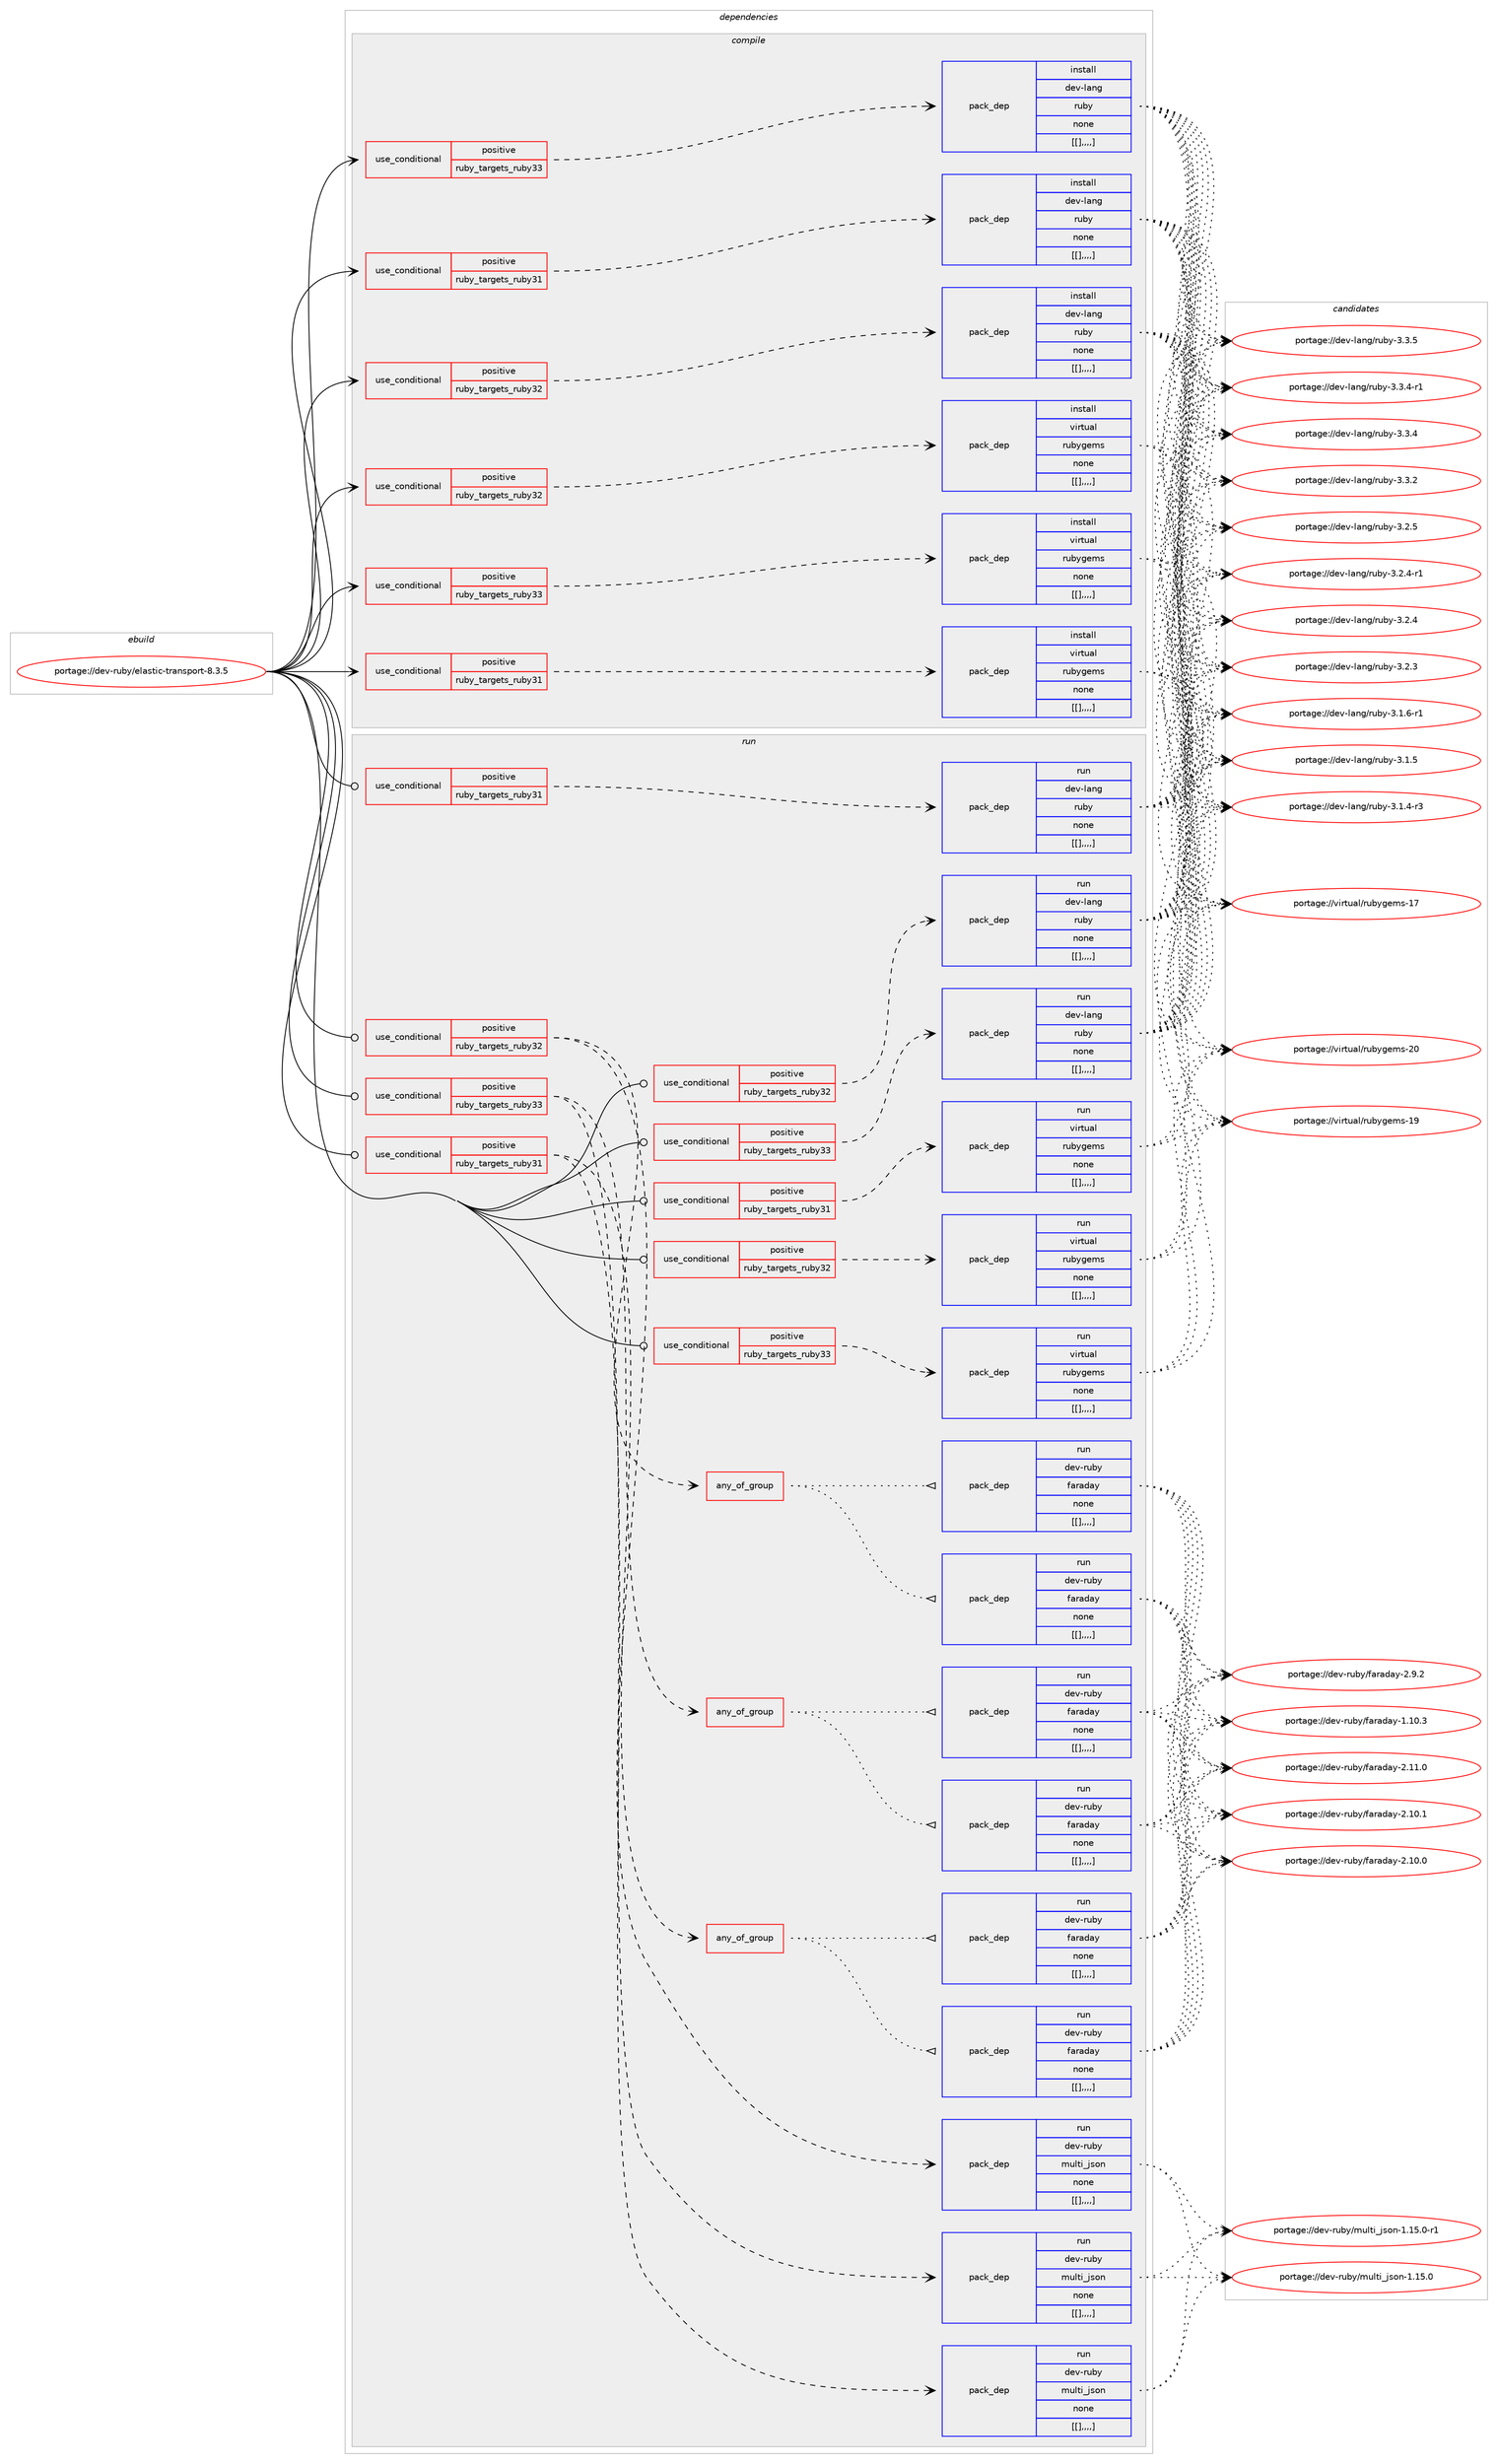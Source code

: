 digraph prolog {

# *************
# Graph options
# *************

newrank=true;
concentrate=true;
compound=true;
graph [rankdir=LR,fontname=Helvetica,fontsize=10,ranksep=1.5];#, ranksep=2.5, nodesep=0.2];
edge  [arrowhead=vee];
node  [fontname=Helvetica,fontsize=10];

# **********
# The ebuild
# **********

subgraph cluster_leftcol {
color=gray;
label=<<i>ebuild</i>>;
id [label="portage://dev-ruby/elastic-transport-8.3.5", color=red, width=4, href="../dev-ruby/elastic-transport-8.3.5.svg"];
}

# ****************
# The dependencies
# ****************

subgraph cluster_midcol {
color=gray;
label=<<i>dependencies</i>>;
subgraph cluster_compile {
fillcolor="#eeeeee";
style=filled;
label=<<i>compile</i>>;
subgraph cond48172 {
dependency184632 [label=<<TABLE BORDER="0" CELLBORDER="1" CELLSPACING="0" CELLPADDING="4"><TR><TD ROWSPAN="3" CELLPADDING="10">use_conditional</TD></TR><TR><TD>positive</TD></TR><TR><TD>ruby_targets_ruby31</TD></TR></TABLE>>, shape=none, color=red];
subgraph pack135170 {
dependency184633 [label=<<TABLE BORDER="0" CELLBORDER="1" CELLSPACING="0" CELLPADDING="4" WIDTH="220"><TR><TD ROWSPAN="6" CELLPADDING="30">pack_dep</TD></TR><TR><TD WIDTH="110">install</TD></TR><TR><TD>dev-lang</TD></TR><TR><TD>ruby</TD></TR><TR><TD>none</TD></TR><TR><TD>[[],,,,]</TD></TR></TABLE>>, shape=none, color=blue];
}
dependency184632:e -> dependency184633:w [weight=20,style="dashed",arrowhead="vee"];
}
id:e -> dependency184632:w [weight=20,style="solid",arrowhead="vee"];
subgraph cond48173 {
dependency184634 [label=<<TABLE BORDER="0" CELLBORDER="1" CELLSPACING="0" CELLPADDING="4"><TR><TD ROWSPAN="3" CELLPADDING="10">use_conditional</TD></TR><TR><TD>positive</TD></TR><TR><TD>ruby_targets_ruby31</TD></TR></TABLE>>, shape=none, color=red];
subgraph pack135171 {
dependency184635 [label=<<TABLE BORDER="0" CELLBORDER="1" CELLSPACING="0" CELLPADDING="4" WIDTH="220"><TR><TD ROWSPAN="6" CELLPADDING="30">pack_dep</TD></TR><TR><TD WIDTH="110">install</TD></TR><TR><TD>virtual</TD></TR><TR><TD>rubygems</TD></TR><TR><TD>none</TD></TR><TR><TD>[[],,,,]</TD></TR></TABLE>>, shape=none, color=blue];
}
dependency184634:e -> dependency184635:w [weight=20,style="dashed",arrowhead="vee"];
}
id:e -> dependency184634:w [weight=20,style="solid",arrowhead="vee"];
subgraph cond48174 {
dependency184636 [label=<<TABLE BORDER="0" CELLBORDER="1" CELLSPACING="0" CELLPADDING="4"><TR><TD ROWSPAN="3" CELLPADDING="10">use_conditional</TD></TR><TR><TD>positive</TD></TR><TR><TD>ruby_targets_ruby32</TD></TR></TABLE>>, shape=none, color=red];
subgraph pack135172 {
dependency184637 [label=<<TABLE BORDER="0" CELLBORDER="1" CELLSPACING="0" CELLPADDING="4" WIDTH="220"><TR><TD ROWSPAN="6" CELLPADDING="30">pack_dep</TD></TR><TR><TD WIDTH="110">install</TD></TR><TR><TD>dev-lang</TD></TR><TR><TD>ruby</TD></TR><TR><TD>none</TD></TR><TR><TD>[[],,,,]</TD></TR></TABLE>>, shape=none, color=blue];
}
dependency184636:e -> dependency184637:w [weight=20,style="dashed",arrowhead="vee"];
}
id:e -> dependency184636:w [weight=20,style="solid",arrowhead="vee"];
subgraph cond48175 {
dependency184638 [label=<<TABLE BORDER="0" CELLBORDER="1" CELLSPACING="0" CELLPADDING="4"><TR><TD ROWSPAN="3" CELLPADDING="10">use_conditional</TD></TR><TR><TD>positive</TD></TR><TR><TD>ruby_targets_ruby32</TD></TR></TABLE>>, shape=none, color=red];
subgraph pack135173 {
dependency184639 [label=<<TABLE BORDER="0" CELLBORDER="1" CELLSPACING="0" CELLPADDING="4" WIDTH="220"><TR><TD ROWSPAN="6" CELLPADDING="30">pack_dep</TD></TR><TR><TD WIDTH="110">install</TD></TR><TR><TD>virtual</TD></TR><TR><TD>rubygems</TD></TR><TR><TD>none</TD></TR><TR><TD>[[],,,,]</TD></TR></TABLE>>, shape=none, color=blue];
}
dependency184638:e -> dependency184639:w [weight=20,style="dashed",arrowhead="vee"];
}
id:e -> dependency184638:w [weight=20,style="solid",arrowhead="vee"];
subgraph cond48176 {
dependency184640 [label=<<TABLE BORDER="0" CELLBORDER="1" CELLSPACING="0" CELLPADDING="4"><TR><TD ROWSPAN="3" CELLPADDING="10">use_conditional</TD></TR><TR><TD>positive</TD></TR><TR><TD>ruby_targets_ruby33</TD></TR></TABLE>>, shape=none, color=red];
subgraph pack135174 {
dependency184641 [label=<<TABLE BORDER="0" CELLBORDER="1" CELLSPACING="0" CELLPADDING="4" WIDTH="220"><TR><TD ROWSPAN="6" CELLPADDING="30">pack_dep</TD></TR><TR><TD WIDTH="110">install</TD></TR><TR><TD>dev-lang</TD></TR><TR><TD>ruby</TD></TR><TR><TD>none</TD></TR><TR><TD>[[],,,,]</TD></TR></TABLE>>, shape=none, color=blue];
}
dependency184640:e -> dependency184641:w [weight=20,style="dashed",arrowhead="vee"];
}
id:e -> dependency184640:w [weight=20,style="solid",arrowhead="vee"];
subgraph cond48177 {
dependency184642 [label=<<TABLE BORDER="0" CELLBORDER="1" CELLSPACING="0" CELLPADDING="4"><TR><TD ROWSPAN="3" CELLPADDING="10">use_conditional</TD></TR><TR><TD>positive</TD></TR><TR><TD>ruby_targets_ruby33</TD></TR></TABLE>>, shape=none, color=red];
subgraph pack135175 {
dependency184643 [label=<<TABLE BORDER="0" CELLBORDER="1" CELLSPACING="0" CELLPADDING="4" WIDTH="220"><TR><TD ROWSPAN="6" CELLPADDING="30">pack_dep</TD></TR><TR><TD WIDTH="110">install</TD></TR><TR><TD>virtual</TD></TR><TR><TD>rubygems</TD></TR><TR><TD>none</TD></TR><TR><TD>[[],,,,]</TD></TR></TABLE>>, shape=none, color=blue];
}
dependency184642:e -> dependency184643:w [weight=20,style="dashed",arrowhead="vee"];
}
id:e -> dependency184642:w [weight=20,style="solid",arrowhead="vee"];
}
subgraph cluster_compileandrun {
fillcolor="#eeeeee";
style=filled;
label=<<i>compile and run</i>>;
}
subgraph cluster_run {
fillcolor="#eeeeee";
style=filled;
label=<<i>run</i>>;
subgraph cond48178 {
dependency184644 [label=<<TABLE BORDER="0" CELLBORDER="1" CELLSPACING="0" CELLPADDING="4"><TR><TD ROWSPAN="3" CELLPADDING="10">use_conditional</TD></TR><TR><TD>positive</TD></TR><TR><TD>ruby_targets_ruby31</TD></TR></TABLE>>, shape=none, color=red];
subgraph any1140 {
dependency184645 [label=<<TABLE BORDER="0" CELLBORDER="1" CELLSPACING="0" CELLPADDING="4"><TR><TD CELLPADDING="10">any_of_group</TD></TR></TABLE>>, shape=none, color=red];subgraph pack135176 {
dependency184646 [label=<<TABLE BORDER="0" CELLBORDER="1" CELLSPACING="0" CELLPADDING="4" WIDTH="220"><TR><TD ROWSPAN="6" CELLPADDING="30">pack_dep</TD></TR><TR><TD WIDTH="110">run</TD></TR><TR><TD>dev-ruby</TD></TR><TR><TD>faraday</TD></TR><TR><TD>none</TD></TR><TR><TD>[[],,,,]</TD></TR></TABLE>>, shape=none, color=blue];
}
dependency184645:e -> dependency184646:w [weight=20,style="dotted",arrowhead="oinv"];
subgraph pack135177 {
dependency184647 [label=<<TABLE BORDER="0" CELLBORDER="1" CELLSPACING="0" CELLPADDING="4" WIDTH="220"><TR><TD ROWSPAN="6" CELLPADDING="30">pack_dep</TD></TR><TR><TD WIDTH="110">run</TD></TR><TR><TD>dev-ruby</TD></TR><TR><TD>faraday</TD></TR><TR><TD>none</TD></TR><TR><TD>[[],,,,]</TD></TR></TABLE>>, shape=none, color=blue];
}
dependency184645:e -> dependency184647:w [weight=20,style="dotted",arrowhead="oinv"];
}
dependency184644:e -> dependency184645:w [weight=20,style="dashed",arrowhead="vee"];
subgraph pack135178 {
dependency184648 [label=<<TABLE BORDER="0" CELLBORDER="1" CELLSPACING="0" CELLPADDING="4" WIDTH="220"><TR><TD ROWSPAN="6" CELLPADDING="30">pack_dep</TD></TR><TR><TD WIDTH="110">run</TD></TR><TR><TD>dev-ruby</TD></TR><TR><TD>multi_json</TD></TR><TR><TD>none</TD></TR><TR><TD>[[],,,,]</TD></TR></TABLE>>, shape=none, color=blue];
}
dependency184644:e -> dependency184648:w [weight=20,style="dashed",arrowhead="vee"];
}
id:e -> dependency184644:w [weight=20,style="solid",arrowhead="odot"];
subgraph cond48179 {
dependency184649 [label=<<TABLE BORDER="0" CELLBORDER="1" CELLSPACING="0" CELLPADDING="4"><TR><TD ROWSPAN="3" CELLPADDING="10">use_conditional</TD></TR><TR><TD>positive</TD></TR><TR><TD>ruby_targets_ruby31</TD></TR></TABLE>>, shape=none, color=red];
subgraph pack135179 {
dependency184650 [label=<<TABLE BORDER="0" CELLBORDER="1" CELLSPACING="0" CELLPADDING="4" WIDTH="220"><TR><TD ROWSPAN="6" CELLPADDING="30">pack_dep</TD></TR><TR><TD WIDTH="110">run</TD></TR><TR><TD>dev-lang</TD></TR><TR><TD>ruby</TD></TR><TR><TD>none</TD></TR><TR><TD>[[],,,,]</TD></TR></TABLE>>, shape=none, color=blue];
}
dependency184649:e -> dependency184650:w [weight=20,style="dashed",arrowhead="vee"];
}
id:e -> dependency184649:w [weight=20,style="solid",arrowhead="odot"];
subgraph cond48180 {
dependency184651 [label=<<TABLE BORDER="0" CELLBORDER="1" CELLSPACING="0" CELLPADDING="4"><TR><TD ROWSPAN="3" CELLPADDING="10">use_conditional</TD></TR><TR><TD>positive</TD></TR><TR><TD>ruby_targets_ruby31</TD></TR></TABLE>>, shape=none, color=red];
subgraph pack135180 {
dependency184652 [label=<<TABLE BORDER="0" CELLBORDER="1" CELLSPACING="0" CELLPADDING="4" WIDTH="220"><TR><TD ROWSPAN="6" CELLPADDING="30">pack_dep</TD></TR><TR><TD WIDTH="110">run</TD></TR><TR><TD>virtual</TD></TR><TR><TD>rubygems</TD></TR><TR><TD>none</TD></TR><TR><TD>[[],,,,]</TD></TR></TABLE>>, shape=none, color=blue];
}
dependency184651:e -> dependency184652:w [weight=20,style="dashed",arrowhead="vee"];
}
id:e -> dependency184651:w [weight=20,style="solid",arrowhead="odot"];
subgraph cond48181 {
dependency184653 [label=<<TABLE BORDER="0" CELLBORDER="1" CELLSPACING="0" CELLPADDING="4"><TR><TD ROWSPAN="3" CELLPADDING="10">use_conditional</TD></TR><TR><TD>positive</TD></TR><TR><TD>ruby_targets_ruby32</TD></TR></TABLE>>, shape=none, color=red];
subgraph any1141 {
dependency184654 [label=<<TABLE BORDER="0" CELLBORDER="1" CELLSPACING="0" CELLPADDING="4"><TR><TD CELLPADDING="10">any_of_group</TD></TR></TABLE>>, shape=none, color=red];subgraph pack135181 {
dependency184655 [label=<<TABLE BORDER="0" CELLBORDER="1" CELLSPACING="0" CELLPADDING="4" WIDTH="220"><TR><TD ROWSPAN="6" CELLPADDING="30">pack_dep</TD></TR><TR><TD WIDTH="110">run</TD></TR><TR><TD>dev-ruby</TD></TR><TR><TD>faraday</TD></TR><TR><TD>none</TD></TR><TR><TD>[[],,,,]</TD></TR></TABLE>>, shape=none, color=blue];
}
dependency184654:e -> dependency184655:w [weight=20,style="dotted",arrowhead="oinv"];
subgraph pack135182 {
dependency184656 [label=<<TABLE BORDER="0" CELLBORDER="1" CELLSPACING="0" CELLPADDING="4" WIDTH="220"><TR><TD ROWSPAN="6" CELLPADDING="30">pack_dep</TD></TR><TR><TD WIDTH="110">run</TD></TR><TR><TD>dev-ruby</TD></TR><TR><TD>faraday</TD></TR><TR><TD>none</TD></TR><TR><TD>[[],,,,]</TD></TR></TABLE>>, shape=none, color=blue];
}
dependency184654:e -> dependency184656:w [weight=20,style="dotted",arrowhead="oinv"];
}
dependency184653:e -> dependency184654:w [weight=20,style="dashed",arrowhead="vee"];
subgraph pack135183 {
dependency184657 [label=<<TABLE BORDER="0" CELLBORDER="1" CELLSPACING="0" CELLPADDING="4" WIDTH="220"><TR><TD ROWSPAN="6" CELLPADDING="30">pack_dep</TD></TR><TR><TD WIDTH="110">run</TD></TR><TR><TD>dev-ruby</TD></TR><TR><TD>multi_json</TD></TR><TR><TD>none</TD></TR><TR><TD>[[],,,,]</TD></TR></TABLE>>, shape=none, color=blue];
}
dependency184653:e -> dependency184657:w [weight=20,style="dashed",arrowhead="vee"];
}
id:e -> dependency184653:w [weight=20,style="solid",arrowhead="odot"];
subgraph cond48182 {
dependency184658 [label=<<TABLE BORDER="0" CELLBORDER="1" CELLSPACING="0" CELLPADDING="4"><TR><TD ROWSPAN="3" CELLPADDING="10">use_conditional</TD></TR><TR><TD>positive</TD></TR><TR><TD>ruby_targets_ruby32</TD></TR></TABLE>>, shape=none, color=red];
subgraph pack135184 {
dependency184659 [label=<<TABLE BORDER="0" CELLBORDER="1" CELLSPACING="0" CELLPADDING="4" WIDTH="220"><TR><TD ROWSPAN="6" CELLPADDING="30">pack_dep</TD></TR><TR><TD WIDTH="110">run</TD></TR><TR><TD>dev-lang</TD></TR><TR><TD>ruby</TD></TR><TR><TD>none</TD></TR><TR><TD>[[],,,,]</TD></TR></TABLE>>, shape=none, color=blue];
}
dependency184658:e -> dependency184659:w [weight=20,style="dashed",arrowhead="vee"];
}
id:e -> dependency184658:w [weight=20,style="solid",arrowhead="odot"];
subgraph cond48183 {
dependency184660 [label=<<TABLE BORDER="0" CELLBORDER="1" CELLSPACING="0" CELLPADDING="4"><TR><TD ROWSPAN="3" CELLPADDING="10">use_conditional</TD></TR><TR><TD>positive</TD></TR><TR><TD>ruby_targets_ruby32</TD></TR></TABLE>>, shape=none, color=red];
subgraph pack135185 {
dependency184661 [label=<<TABLE BORDER="0" CELLBORDER="1" CELLSPACING="0" CELLPADDING="4" WIDTH="220"><TR><TD ROWSPAN="6" CELLPADDING="30">pack_dep</TD></TR><TR><TD WIDTH="110">run</TD></TR><TR><TD>virtual</TD></TR><TR><TD>rubygems</TD></TR><TR><TD>none</TD></TR><TR><TD>[[],,,,]</TD></TR></TABLE>>, shape=none, color=blue];
}
dependency184660:e -> dependency184661:w [weight=20,style="dashed",arrowhead="vee"];
}
id:e -> dependency184660:w [weight=20,style="solid",arrowhead="odot"];
subgraph cond48184 {
dependency184662 [label=<<TABLE BORDER="0" CELLBORDER="1" CELLSPACING="0" CELLPADDING="4"><TR><TD ROWSPAN="3" CELLPADDING="10">use_conditional</TD></TR><TR><TD>positive</TD></TR><TR><TD>ruby_targets_ruby33</TD></TR></TABLE>>, shape=none, color=red];
subgraph any1142 {
dependency184663 [label=<<TABLE BORDER="0" CELLBORDER="1" CELLSPACING="0" CELLPADDING="4"><TR><TD CELLPADDING="10">any_of_group</TD></TR></TABLE>>, shape=none, color=red];subgraph pack135186 {
dependency184664 [label=<<TABLE BORDER="0" CELLBORDER="1" CELLSPACING="0" CELLPADDING="4" WIDTH="220"><TR><TD ROWSPAN="6" CELLPADDING="30">pack_dep</TD></TR><TR><TD WIDTH="110">run</TD></TR><TR><TD>dev-ruby</TD></TR><TR><TD>faraday</TD></TR><TR><TD>none</TD></TR><TR><TD>[[],,,,]</TD></TR></TABLE>>, shape=none, color=blue];
}
dependency184663:e -> dependency184664:w [weight=20,style="dotted",arrowhead="oinv"];
subgraph pack135187 {
dependency184665 [label=<<TABLE BORDER="0" CELLBORDER="1" CELLSPACING="0" CELLPADDING="4" WIDTH="220"><TR><TD ROWSPAN="6" CELLPADDING="30">pack_dep</TD></TR><TR><TD WIDTH="110">run</TD></TR><TR><TD>dev-ruby</TD></TR><TR><TD>faraday</TD></TR><TR><TD>none</TD></TR><TR><TD>[[],,,,]</TD></TR></TABLE>>, shape=none, color=blue];
}
dependency184663:e -> dependency184665:w [weight=20,style="dotted",arrowhead="oinv"];
}
dependency184662:e -> dependency184663:w [weight=20,style="dashed",arrowhead="vee"];
subgraph pack135188 {
dependency184666 [label=<<TABLE BORDER="0" CELLBORDER="1" CELLSPACING="0" CELLPADDING="4" WIDTH="220"><TR><TD ROWSPAN="6" CELLPADDING="30">pack_dep</TD></TR><TR><TD WIDTH="110">run</TD></TR><TR><TD>dev-ruby</TD></TR><TR><TD>multi_json</TD></TR><TR><TD>none</TD></TR><TR><TD>[[],,,,]</TD></TR></TABLE>>, shape=none, color=blue];
}
dependency184662:e -> dependency184666:w [weight=20,style="dashed",arrowhead="vee"];
}
id:e -> dependency184662:w [weight=20,style="solid",arrowhead="odot"];
subgraph cond48185 {
dependency184667 [label=<<TABLE BORDER="0" CELLBORDER="1" CELLSPACING="0" CELLPADDING="4"><TR><TD ROWSPAN="3" CELLPADDING="10">use_conditional</TD></TR><TR><TD>positive</TD></TR><TR><TD>ruby_targets_ruby33</TD></TR></TABLE>>, shape=none, color=red];
subgraph pack135189 {
dependency184668 [label=<<TABLE BORDER="0" CELLBORDER="1" CELLSPACING="0" CELLPADDING="4" WIDTH="220"><TR><TD ROWSPAN="6" CELLPADDING="30">pack_dep</TD></TR><TR><TD WIDTH="110">run</TD></TR><TR><TD>dev-lang</TD></TR><TR><TD>ruby</TD></TR><TR><TD>none</TD></TR><TR><TD>[[],,,,]</TD></TR></TABLE>>, shape=none, color=blue];
}
dependency184667:e -> dependency184668:w [weight=20,style="dashed",arrowhead="vee"];
}
id:e -> dependency184667:w [weight=20,style="solid",arrowhead="odot"];
subgraph cond48186 {
dependency184669 [label=<<TABLE BORDER="0" CELLBORDER="1" CELLSPACING="0" CELLPADDING="4"><TR><TD ROWSPAN="3" CELLPADDING="10">use_conditional</TD></TR><TR><TD>positive</TD></TR><TR><TD>ruby_targets_ruby33</TD></TR></TABLE>>, shape=none, color=red];
subgraph pack135190 {
dependency184670 [label=<<TABLE BORDER="0" CELLBORDER="1" CELLSPACING="0" CELLPADDING="4" WIDTH="220"><TR><TD ROWSPAN="6" CELLPADDING="30">pack_dep</TD></TR><TR><TD WIDTH="110">run</TD></TR><TR><TD>virtual</TD></TR><TR><TD>rubygems</TD></TR><TR><TD>none</TD></TR><TR><TD>[[],,,,]</TD></TR></TABLE>>, shape=none, color=blue];
}
dependency184669:e -> dependency184670:w [weight=20,style="dashed",arrowhead="vee"];
}
id:e -> dependency184669:w [weight=20,style="solid",arrowhead="odot"];
}
}

# **************
# The candidates
# **************

subgraph cluster_choices {
rank=same;
color=gray;
label=<<i>candidates</i>>;

subgraph choice135170 {
color=black;
nodesep=1;
choice10010111845108971101034711411798121455146514653 [label="portage://dev-lang/ruby-3.3.5", color=red, width=4,href="../dev-lang/ruby-3.3.5.svg"];
choice100101118451089711010347114117981214551465146524511449 [label="portage://dev-lang/ruby-3.3.4-r1", color=red, width=4,href="../dev-lang/ruby-3.3.4-r1.svg"];
choice10010111845108971101034711411798121455146514652 [label="portage://dev-lang/ruby-3.3.4", color=red, width=4,href="../dev-lang/ruby-3.3.4.svg"];
choice10010111845108971101034711411798121455146514650 [label="portage://dev-lang/ruby-3.3.2", color=red, width=4,href="../dev-lang/ruby-3.3.2.svg"];
choice10010111845108971101034711411798121455146504653 [label="portage://dev-lang/ruby-3.2.5", color=red, width=4,href="../dev-lang/ruby-3.2.5.svg"];
choice100101118451089711010347114117981214551465046524511449 [label="portage://dev-lang/ruby-3.2.4-r1", color=red, width=4,href="../dev-lang/ruby-3.2.4-r1.svg"];
choice10010111845108971101034711411798121455146504652 [label="portage://dev-lang/ruby-3.2.4", color=red, width=4,href="../dev-lang/ruby-3.2.4.svg"];
choice10010111845108971101034711411798121455146504651 [label="portage://dev-lang/ruby-3.2.3", color=red, width=4,href="../dev-lang/ruby-3.2.3.svg"];
choice100101118451089711010347114117981214551464946544511449 [label="portage://dev-lang/ruby-3.1.6-r1", color=red, width=4,href="../dev-lang/ruby-3.1.6-r1.svg"];
choice10010111845108971101034711411798121455146494653 [label="portage://dev-lang/ruby-3.1.5", color=red, width=4,href="../dev-lang/ruby-3.1.5.svg"];
choice100101118451089711010347114117981214551464946524511451 [label="portage://dev-lang/ruby-3.1.4-r3", color=red, width=4,href="../dev-lang/ruby-3.1.4-r3.svg"];
dependency184633:e -> choice10010111845108971101034711411798121455146514653:w [style=dotted,weight="100"];
dependency184633:e -> choice100101118451089711010347114117981214551465146524511449:w [style=dotted,weight="100"];
dependency184633:e -> choice10010111845108971101034711411798121455146514652:w [style=dotted,weight="100"];
dependency184633:e -> choice10010111845108971101034711411798121455146514650:w [style=dotted,weight="100"];
dependency184633:e -> choice10010111845108971101034711411798121455146504653:w [style=dotted,weight="100"];
dependency184633:e -> choice100101118451089711010347114117981214551465046524511449:w [style=dotted,weight="100"];
dependency184633:e -> choice10010111845108971101034711411798121455146504652:w [style=dotted,weight="100"];
dependency184633:e -> choice10010111845108971101034711411798121455146504651:w [style=dotted,weight="100"];
dependency184633:e -> choice100101118451089711010347114117981214551464946544511449:w [style=dotted,weight="100"];
dependency184633:e -> choice10010111845108971101034711411798121455146494653:w [style=dotted,weight="100"];
dependency184633:e -> choice100101118451089711010347114117981214551464946524511451:w [style=dotted,weight="100"];
}
subgraph choice135171 {
color=black;
nodesep=1;
choice118105114116117971084711411798121103101109115455048 [label="portage://virtual/rubygems-20", color=red, width=4,href="../virtual/rubygems-20.svg"];
choice118105114116117971084711411798121103101109115454957 [label="portage://virtual/rubygems-19", color=red, width=4,href="../virtual/rubygems-19.svg"];
choice118105114116117971084711411798121103101109115454955 [label="portage://virtual/rubygems-17", color=red, width=4,href="../virtual/rubygems-17.svg"];
dependency184635:e -> choice118105114116117971084711411798121103101109115455048:w [style=dotted,weight="100"];
dependency184635:e -> choice118105114116117971084711411798121103101109115454957:w [style=dotted,weight="100"];
dependency184635:e -> choice118105114116117971084711411798121103101109115454955:w [style=dotted,weight="100"];
}
subgraph choice135172 {
color=black;
nodesep=1;
choice10010111845108971101034711411798121455146514653 [label="portage://dev-lang/ruby-3.3.5", color=red, width=4,href="../dev-lang/ruby-3.3.5.svg"];
choice100101118451089711010347114117981214551465146524511449 [label="portage://dev-lang/ruby-3.3.4-r1", color=red, width=4,href="../dev-lang/ruby-3.3.4-r1.svg"];
choice10010111845108971101034711411798121455146514652 [label="portage://dev-lang/ruby-3.3.4", color=red, width=4,href="../dev-lang/ruby-3.3.4.svg"];
choice10010111845108971101034711411798121455146514650 [label="portage://dev-lang/ruby-3.3.2", color=red, width=4,href="../dev-lang/ruby-3.3.2.svg"];
choice10010111845108971101034711411798121455146504653 [label="portage://dev-lang/ruby-3.2.5", color=red, width=4,href="../dev-lang/ruby-3.2.5.svg"];
choice100101118451089711010347114117981214551465046524511449 [label="portage://dev-lang/ruby-3.2.4-r1", color=red, width=4,href="../dev-lang/ruby-3.2.4-r1.svg"];
choice10010111845108971101034711411798121455146504652 [label="portage://dev-lang/ruby-3.2.4", color=red, width=4,href="../dev-lang/ruby-3.2.4.svg"];
choice10010111845108971101034711411798121455146504651 [label="portage://dev-lang/ruby-3.2.3", color=red, width=4,href="../dev-lang/ruby-3.2.3.svg"];
choice100101118451089711010347114117981214551464946544511449 [label="portage://dev-lang/ruby-3.1.6-r1", color=red, width=4,href="../dev-lang/ruby-3.1.6-r1.svg"];
choice10010111845108971101034711411798121455146494653 [label="portage://dev-lang/ruby-3.1.5", color=red, width=4,href="../dev-lang/ruby-3.1.5.svg"];
choice100101118451089711010347114117981214551464946524511451 [label="portage://dev-lang/ruby-3.1.4-r3", color=red, width=4,href="../dev-lang/ruby-3.1.4-r3.svg"];
dependency184637:e -> choice10010111845108971101034711411798121455146514653:w [style=dotted,weight="100"];
dependency184637:e -> choice100101118451089711010347114117981214551465146524511449:w [style=dotted,weight="100"];
dependency184637:e -> choice10010111845108971101034711411798121455146514652:w [style=dotted,weight="100"];
dependency184637:e -> choice10010111845108971101034711411798121455146514650:w [style=dotted,weight="100"];
dependency184637:e -> choice10010111845108971101034711411798121455146504653:w [style=dotted,weight="100"];
dependency184637:e -> choice100101118451089711010347114117981214551465046524511449:w [style=dotted,weight="100"];
dependency184637:e -> choice10010111845108971101034711411798121455146504652:w [style=dotted,weight="100"];
dependency184637:e -> choice10010111845108971101034711411798121455146504651:w [style=dotted,weight="100"];
dependency184637:e -> choice100101118451089711010347114117981214551464946544511449:w [style=dotted,weight="100"];
dependency184637:e -> choice10010111845108971101034711411798121455146494653:w [style=dotted,weight="100"];
dependency184637:e -> choice100101118451089711010347114117981214551464946524511451:w [style=dotted,weight="100"];
}
subgraph choice135173 {
color=black;
nodesep=1;
choice118105114116117971084711411798121103101109115455048 [label="portage://virtual/rubygems-20", color=red, width=4,href="../virtual/rubygems-20.svg"];
choice118105114116117971084711411798121103101109115454957 [label="portage://virtual/rubygems-19", color=red, width=4,href="../virtual/rubygems-19.svg"];
choice118105114116117971084711411798121103101109115454955 [label="portage://virtual/rubygems-17", color=red, width=4,href="../virtual/rubygems-17.svg"];
dependency184639:e -> choice118105114116117971084711411798121103101109115455048:w [style=dotted,weight="100"];
dependency184639:e -> choice118105114116117971084711411798121103101109115454957:w [style=dotted,weight="100"];
dependency184639:e -> choice118105114116117971084711411798121103101109115454955:w [style=dotted,weight="100"];
}
subgraph choice135174 {
color=black;
nodesep=1;
choice10010111845108971101034711411798121455146514653 [label="portage://dev-lang/ruby-3.3.5", color=red, width=4,href="../dev-lang/ruby-3.3.5.svg"];
choice100101118451089711010347114117981214551465146524511449 [label="portage://dev-lang/ruby-3.3.4-r1", color=red, width=4,href="../dev-lang/ruby-3.3.4-r1.svg"];
choice10010111845108971101034711411798121455146514652 [label="portage://dev-lang/ruby-3.3.4", color=red, width=4,href="../dev-lang/ruby-3.3.4.svg"];
choice10010111845108971101034711411798121455146514650 [label="portage://dev-lang/ruby-3.3.2", color=red, width=4,href="../dev-lang/ruby-3.3.2.svg"];
choice10010111845108971101034711411798121455146504653 [label="portage://dev-lang/ruby-3.2.5", color=red, width=4,href="../dev-lang/ruby-3.2.5.svg"];
choice100101118451089711010347114117981214551465046524511449 [label="portage://dev-lang/ruby-3.2.4-r1", color=red, width=4,href="../dev-lang/ruby-3.2.4-r1.svg"];
choice10010111845108971101034711411798121455146504652 [label="portage://dev-lang/ruby-3.2.4", color=red, width=4,href="../dev-lang/ruby-3.2.4.svg"];
choice10010111845108971101034711411798121455146504651 [label="portage://dev-lang/ruby-3.2.3", color=red, width=4,href="../dev-lang/ruby-3.2.3.svg"];
choice100101118451089711010347114117981214551464946544511449 [label="portage://dev-lang/ruby-3.1.6-r1", color=red, width=4,href="../dev-lang/ruby-3.1.6-r1.svg"];
choice10010111845108971101034711411798121455146494653 [label="portage://dev-lang/ruby-3.1.5", color=red, width=4,href="../dev-lang/ruby-3.1.5.svg"];
choice100101118451089711010347114117981214551464946524511451 [label="portage://dev-lang/ruby-3.1.4-r3", color=red, width=4,href="../dev-lang/ruby-3.1.4-r3.svg"];
dependency184641:e -> choice10010111845108971101034711411798121455146514653:w [style=dotted,weight="100"];
dependency184641:e -> choice100101118451089711010347114117981214551465146524511449:w [style=dotted,weight="100"];
dependency184641:e -> choice10010111845108971101034711411798121455146514652:w [style=dotted,weight="100"];
dependency184641:e -> choice10010111845108971101034711411798121455146514650:w [style=dotted,weight="100"];
dependency184641:e -> choice10010111845108971101034711411798121455146504653:w [style=dotted,weight="100"];
dependency184641:e -> choice100101118451089711010347114117981214551465046524511449:w [style=dotted,weight="100"];
dependency184641:e -> choice10010111845108971101034711411798121455146504652:w [style=dotted,weight="100"];
dependency184641:e -> choice10010111845108971101034711411798121455146504651:w [style=dotted,weight="100"];
dependency184641:e -> choice100101118451089711010347114117981214551464946544511449:w [style=dotted,weight="100"];
dependency184641:e -> choice10010111845108971101034711411798121455146494653:w [style=dotted,weight="100"];
dependency184641:e -> choice100101118451089711010347114117981214551464946524511451:w [style=dotted,weight="100"];
}
subgraph choice135175 {
color=black;
nodesep=1;
choice118105114116117971084711411798121103101109115455048 [label="portage://virtual/rubygems-20", color=red, width=4,href="../virtual/rubygems-20.svg"];
choice118105114116117971084711411798121103101109115454957 [label="portage://virtual/rubygems-19", color=red, width=4,href="../virtual/rubygems-19.svg"];
choice118105114116117971084711411798121103101109115454955 [label="portage://virtual/rubygems-17", color=red, width=4,href="../virtual/rubygems-17.svg"];
dependency184643:e -> choice118105114116117971084711411798121103101109115455048:w [style=dotted,weight="100"];
dependency184643:e -> choice118105114116117971084711411798121103101109115454957:w [style=dotted,weight="100"];
dependency184643:e -> choice118105114116117971084711411798121103101109115454955:w [style=dotted,weight="100"];
}
subgraph choice135176 {
color=black;
nodesep=1;
choice10010111845114117981214710297114971009712145504649494648 [label="portage://dev-ruby/faraday-2.11.0", color=red, width=4,href="../dev-ruby/faraday-2.11.0.svg"];
choice10010111845114117981214710297114971009712145504649484649 [label="portage://dev-ruby/faraday-2.10.1", color=red, width=4,href="../dev-ruby/faraday-2.10.1.svg"];
choice10010111845114117981214710297114971009712145504649484648 [label="portage://dev-ruby/faraday-2.10.0", color=red, width=4,href="../dev-ruby/faraday-2.10.0.svg"];
choice100101118451141179812147102971149710097121455046574650 [label="portage://dev-ruby/faraday-2.9.2", color=red, width=4,href="../dev-ruby/faraday-2.9.2.svg"];
choice10010111845114117981214710297114971009712145494649484651 [label="portage://dev-ruby/faraday-1.10.3", color=red, width=4,href="../dev-ruby/faraday-1.10.3.svg"];
dependency184646:e -> choice10010111845114117981214710297114971009712145504649494648:w [style=dotted,weight="100"];
dependency184646:e -> choice10010111845114117981214710297114971009712145504649484649:w [style=dotted,weight="100"];
dependency184646:e -> choice10010111845114117981214710297114971009712145504649484648:w [style=dotted,weight="100"];
dependency184646:e -> choice100101118451141179812147102971149710097121455046574650:w [style=dotted,weight="100"];
dependency184646:e -> choice10010111845114117981214710297114971009712145494649484651:w [style=dotted,weight="100"];
}
subgraph choice135177 {
color=black;
nodesep=1;
choice10010111845114117981214710297114971009712145504649494648 [label="portage://dev-ruby/faraday-2.11.0", color=red, width=4,href="../dev-ruby/faraday-2.11.0.svg"];
choice10010111845114117981214710297114971009712145504649484649 [label="portage://dev-ruby/faraday-2.10.1", color=red, width=4,href="../dev-ruby/faraday-2.10.1.svg"];
choice10010111845114117981214710297114971009712145504649484648 [label="portage://dev-ruby/faraday-2.10.0", color=red, width=4,href="../dev-ruby/faraday-2.10.0.svg"];
choice100101118451141179812147102971149710097121455046574650 [label="portage://dev-ruby/faraday-2.9.2", color=red, width=4,href="../dev-ruby/faraday-2.9.2.svg"];
choice10010111845114117981214710297114971009712145494649484651 [label="portage://dev-ruby/faraday-1.10.3", color=red, width=4,href="../dev-ruby/faraday-1.10.3.svg"];
dependency184647:e -> choice10010111845114117981214710297114971009712145504649494648:w [style=dotted,weight="100"];
dependency184647:e -> choice10010111845114117981214710297114971009712145504649484649:w [style=dotted,weight="100"];
dependency184647:e -> choice10010111845114117981214710297114971009712145504649484648:w [style=dotted,weight="100"];
dependency184647:e -> choice100101118451141179812147102971149710097121455046574650:w [style=dotted,weight="100"];
dependency184647:e -> choice10010111845114117981214710297114971009712145494649484651:w [style=dotted,weight="100"];
}
subgraph choice135178 {
color=black;
nodesep=1;
choice10010111845114117981214710911710811610595106115111110454946495346484511449 [label="portage://dev-ruby/multi_json-1.15.0-r1", color=red, width=4,href="../dev-ruby/multi_json-1.15.0-r1.svg"];
choice1001011184511411798121471091171081161059510611511111045494649534648 [label="portage://dev-ruby/multi_json-1.15.0", color=red, width=4,href="../dev-ruby/multi_json-1.15.0.svg"];
dependency184648:e -> choice10010111845114117981214710911710811610595106115111110454946495346484511449:w [style=dotted,weight="100"];
dependency184648:e -> choice1001011184511411798121471091171081161059510611511111045494649534648:w [style=dotted,weight="100"];
}
subgraph choice135179 {
color=black;
nodesep=1;
choice10010111845108971101034711411798121455146514653 [label="portage://dev-lang/ruby-3.3.5", color=red, width=4,href="../dev-lang/ruby-3.3.5.svg"];
choice100101118451089711010347114117981214551465146524511449 [label="portage://dev-lang/ruby-3.3.4-r1", color=red, width=4,href="../dev-lang/ruby-3.3.4-r1.svg"];
choice10010111845108971101034711411798121455146514652 [label="portage://dev-lang/ruby-3.3.4", color=red, width=4,href="../dev-lang/ruby-3.3.4.svg"];
choice10010111845108971101034711411798121455146514650 [label="portage://dev-lang/ruby-3.3.2", color=red, width=4,href="../dev-lang/ruby-3.3.2.svg"];
choice10010111845108971101034711411798121455146504653 [label="portage://dev-lang/ruby-3.2.5", color=red, width=4,href="../dev-lang/ruby-3.2.5.svg"];
choice100101118451089711010347114117981214551465046524511449 [label="portage://dev-lang/ruby-3.2.4-r1", color=red, width=4,href="../dev-lang/ruby-3.2.4-r1.svg"];
choice10010111845108971101034711411798121455146504652 [label="portage://dev-lang/ruby-3.2.4", color=red, width=4,href="../dev-lang/ruby-3.2.4.svg"];
choice10010111845108971101034711411798121455146504651 [label="portage://dev-lang/ruby-3.2.3", color=red, width=4,href="../dev-lang/ruby-3.2.3.svg"];
choice100101118451089711010347114117981214551464946544511449 [label="portage://dev-lang/ruby-3.1.6-r1", color=red, width=4,href="../dev-lang/ruby-3.1.6-r1.svg"];
choice10010111845108971101034711411798121455146494653 [label="portage://dev-lang/ruby-3.1.5", color=red, width=4,href="../dev-lang/ruby-3.1.5.svg"];
choice100101118451089711010347114117981214551464946524511451 [label="portage://dev-lang/ruby-3.1.4-r3", color=red, width=4,href="../dev-lang/ruby-3.1.4-r3.svg"];
dependency184650:e -> choice10010111845108971101034711411798121455146514653:w [style=dotted,weight="100"];
dependency184650:e -> choice100101118451089711010347114117981214551465146524511449:w [style=dotted,weight="100"];
dependency184650:e -> choice10010111845108971101034711411798121455146514652:w [style=dotted,weight="100"];
dependency184650:e -> choice10010111845108971101034711411798121455146514650:w [style=dotted,weight="100"];
dependency184650:e -> choice10010111845108971101034711411798121455146504653:w [style=dotted,weight="100"];
dependency184650:e -> choice100101118451089711010347114117981214551465046524511449:w [style=dotted,weight="100"];
dependency184650:e -> choice10010111845108971101034711411798121455146504652:w [style=dotted,weight="100"];
dependency184650:e -> choice10010111845108971101034711411798121455146504651:w [style=dotted,weight="100"];
dependency184650:e -> choice100101118451089711010347114117981214551464946544511449:w [style=dotted,weight="100"];
dependency184650:e -> choice10010111845108971101034711411798121455146494653:w [style=dotted,weight="100"];
dependency184650:e -> choice100101118451089711010347114117981214551464946524511451:w [style=dotted,weight="100"];
}
subgraph choice135180 {
color=black;
nodesep=1;
choice118105114116117971084711411798121103101109115455048 [label="portage://virtual/rubygems-20", color=red, width=4,href="../virtual/rubygems-20.svg"];
choice118105114116117971084711411798121103101109115454957 [label="portage://virtual/rubygems-19", color=red, width=4,href="../virtual/rubygems-19.svg"];
choice118105114116117971084711411798121103101109115454955 [label="portage://virtual/rubygems-17", color=red, width=4,href="../virtual/rubygems-17.svg"];
dependency184652:e -> choice118105114116117971084711411798121103101109115455048:w [style=dotted,weight="100"];
dependency184652:e -> choice118105114116117971084711411798121103101109115454957:w [style=dotted,weight="100"];
dependency184652:e -> choice118105114116117971084711411798121103101109115454955:w [style=dotted,weight="100"];
}
subgraph choice135181 {
color=black;
nodesep=1;
choice10010111845114117981214710297114971009712145504649494648 [label="portage://dev-ruby/faraday-2.11.0", color=red, width=4,href="../dev-ruby/faraday-2.11.0.svg"];
choice10010111845114117981214710297114971009712145504649484649 [label="portage://dev-ruby/faraday-2.10.1", color=red, width=4,href="../dev-ruby/faraday-2.10.1.svg"];
choice10010111845114117981214710297114971009712145504649484648 [label="portage://dev-ruby/faraday-2.10.0", color=red, width=4,href="../dev-ruby/faraday-2.10.0.svg"];
choice100101118451141179812147102971149710097121455046574650 [label="portage://dev-ruby/faraday-2.9.2", color=red, width=4,href="../dev-ruby/faraday-2.9.2.svg"];
choice10010111845114117981214710297114971009712145494649484651 [label="portage://dev-ruby/faraday-1.10.3", color=red, width=4,href="../dev-ruby/faraday-1.10.3.svg"];
dependency184655:e -> choice10010111845114117981214710297114971009712145504649494648:w [style=dotted,weight="100"];
dependency184655:e -> choice10010111845114117981214710297114971009712145504649484649:w [style=dotted,weight="100"];
dependency184655:e -> choice10010111845114117981214710297114971009712145504649484648:w [style=dotted,weight="100"];
dependency184655:e -> choice100101118451141179812147102971149710097121455046574650:w [style=dotted,weight="100"];
dependency184655:e -> choice10010111845114117981214710297114971009712145494649484651:w [style=dotted,weight="100"];
}
subgraph choice135182 {
color=black;
nodesep=1;
choice10010111845114117981214710297114971009712145504649494648 [label="portage://dev-ruby/faraday-2.11.0", color=red, width=4,href="../dev-ruby/faraday-2.11.0.svg"];
choice10010111845114117981214710297114971009712145504649484649 [label="portage://dev-ruby/faraday-2.10.1", color=red, width=4,href="../dev-ruby/faraday-2.10.1.svg"];
choice10010111845114117981214710297114971009712145504649484648 [label="portage://dev-ruby/faraday-2.10.0", color=red, width=4,href="../dev-ruby/faraday-2.10.0.svg"];
choice100101118451141179812147102971149710097121455046574650 [label="portage://dev-ruby/faraday-2.9.2", color=red, width=4,href="../dev-ruby/faraday-2.9.2.svg"];
choice10010111845114117981214710297114971009712145494649484651 [label="portage://dev-ruby/faraday-1.10.3", color=red, width=4,href="../dev-ruby/faraday-1.10.3.svg"];
dependency184656:e -> choice10010111845114117981214710297114971009712145504649494648:w [style=dotted,weight="100"];
dependency184656:e -> choice10010111845114117981214710297114971009712145504649484649:w [style=dotted,weight="100"];
dependency184656:e -> choice10010111845114117981214710297114971009712145504649484648:w [style=dotted,weight="100"];
dependency184656:e -> choice100101118451141179812147102971149710097121455046574650:w [style=dotted,weight="100"];
dependency184656:e -> choice10010111845114117981214710297114971009712145494649484651:w [style=dotted,weight="100"];
}
subgraph choice135183 {
color=black;
nodesep=1;
choice10010111845114117981214710911710811610595106115111110454946495346484511449 [label="portage://dev-ruby/multi_json-1.15.0-r1", color=red, width=4,href="../dev-ruby/multi_json-1.15.0-r1.svg"];
choice1001011184511411798121471091171081161059510611511111045494649534648 [label="portage://dev-ruby/multi_json-1.15.0", color=red, width=4,href="../dev-ruby/multi_json-1.15.0.svg"];
dependency184657:e -> choice10010111845114117981214710911710811610595106115111110454946495346484511449:w [style=dotted,weight="100"];
dependency184657:e -> choice1001011184511411798121471091171081161059510611511111045494649534648:w [style=dotted,weight="100"];
}
subgraph choice135184 {
color=black;
nodesep=1;
choice10010111845108971101034711411798121455146514653 [label="portage://dev-lang/ruby-3.3.5", color=red, width=4,href="../dev-lang/ruby-3.3.5.svg"];
choice100101118451089711010347114117981214551465146524511449 [label="portage://dev-lang/ruby-3.3.4-r1", color=red, width=4,href="../dev-lang/ruby-3.3.4-r1.svg"];
choice10010111845108971101034711411798121455146514652 [label="portage://dev-lang/ruby-3.3.4", color=red, width=4,href="../dev-lang/ruby-3.3.4.svg"];
choice10010111845108971101034711411798121455146514650 [label="portage://dev-lang/ruby-3.3.2", color=red, width=4,href="../dev-lang/ruby-3.3.2.svg"];
choice10010111845108971101034711411798121455146504653 [label="portage://dev-lang/ruby-3.2.5", color=red, width=4,href="../dev-lang/ruby-3.2.5.svg"];
choice100101118451089711010347114117981214551465046524511449 [label="portage://dev-lang/ruby-3.2.4-r1", color=red, width=4,href="../dev-lang/ruby-3.2.4-r1.svg"];
choice10010111845108971101034711411798121455146504652 [label="portage://dev-lang/ruby-3.2.4", color=red, width=4,href="../dev-lang/ruby-3.2.4.svg"];
choice10010111845108971101034711411798121455146504651 [label="portage://dev-lang/ruby-3.2.3", color=red, width=4,href="../dev-lang/ruby-3.2.3.svg"];
choice100101118451089711010347114117981214551464946544511449 [label="portage://dev-lang/ruby-3.1.6-r1", color=red, width=4,href="../dev-lang/ruby-3.1.6-r1.svg"];
choice10010111845108971101034711411798121455146494653 [label="portage://dev-lang/ruby-3.1.5", color=red, width=4,href="../dev-lang/ruby-3.1.5.svg"];
choice100101118451089711010347114117981214551464946524511451 [label="portage://dev-lang/ruby-3.1.4-r3", color=red, width=4,href="../dev-lang/ruby-3.1.4-r3.svg"];
dependency184659:e -> choice10010111845108971101034711411798121455146514653:w [style=dotted,weight="100"];
dependency184659:e -> choice100101118451089711010347114117981214551465146524511449:w [style=dotted,weight="100"];
dependency184659:e -> choice10010111845108971101034711411798121455146514652:w [style=dotted,weight="100"];
dependency184659:e -> choice10010111845108971101034711411798121455146514650:w [style=dotted,weight="100"];
dependency184659:e -> choice10010111845108971101034711411798121455146504653:w [style=dotted,weight="100"];
dependency184659:e -> choice100101118451089711010347114117981214551465046524511449:w [style=dotted,weight="100"];
dependency184659:e -> choice10010111845108971101034711411798121455146504652:w [style=dotted,weight="100"];
dependency184659:e -> choice10010111845108971101034711411798121455146504651:w [style=dotted,weight="100"];
dependency184659:e -> choice100101118451089711010347114117981214551464946544511449:w [style=dotted,weight="100"];
dependency184659:e -> choice10010111845108971101034711411798121455146494653:w [style=dotted,weight="100"];
dependency184659:e -> choice100101118451089711010347114117981214551464946524511451:w [style=dotted,weight="100"];
}
subgraph choice135185 {
color=black;
nodesep=1;
choice118105114116117971084711411798121103101109115455048 [label="portage://virtual/rubygems-20", color=red, width=4,href="../virtual/rubygems-20.svg"];
choice118105114116117971084711411798121103101109115454957 [label="portage://virtual/rubygems-19", color=red, width=4,href="../virtual/rubygems-19.svg"];
choice118105114116117971084711411798121103101109115454955 [label="portage://virtual/rubygems-17", color=red, width=4,href="../virtual/rubygems-17.svg"];
dependency184661:e -> choice118105114116117971084711411798121103101109115455048:w [style=dotted,weight="100"];
dependency184661:e -> choice118105114116117971084711411798121103101109115454957:w [style=dotted,weight="100"];
dependency184661:e -> choice118105114116117971084711411798121103101109115454955:w [style=dotted,weight="100"];
}
subgraph choice135186 {
color=black;
nodesep=1;
choice10010111845114117981214710297114971009712145504649494648 [label="portage://dev-ruby/faraday-2.11.0", color=red, width=4,href="../dev-ruby/faraday-2.11.0.svg"];
choice10010111845114117981214710297114971009712145504649484649 [label="portage://dev-ruby/faraday-2.10.1", color=red, width=4,href="../dev-ruby/faraday-2.10.1.svg"];
choice10010111845114117981214710297114971009712145504649484648 [label="portage://dev-ruby/faraday-2.10.0", color=red, width=4,href="../dev-ruby/faraday-2.10.0.svg"];
choice100101118451141179812147102971149710097121455046574650 [label="portage://dev-ruby/faraday-2.9.2", color=red, width=4,href="../dev-ruby/faraday-2.9.2.svg"];
choice10010111845114117981214710297114971009712145494649484651 [label="portage://dev-ruby/faraday-1.10.3", color=red, width=4,href="../dev-ruby/faraday-1.10.3.svg"];
dependency184664:e -> choice10010111845114117981214710297114971009712145504649494648:w [style=dotted,weight="100"];
dependency184664:e -> choice10010111845114117981214710297114971009712145504649484649:w [style=dotted,weight="100"];
dependency184664:e -> choice10010111845114117981214710297114971009712145504649484648:w [style=dotted,weight="100"];
dependency184664:e -> choice100101118451141179812147102971149710097121455046574650:w [style=dotted,weight="100"];
dependency184664:e -> choice10010111845114117981214710297114971009712145494649484651:w [style=dotted,weight="100"];
}
subgraph choice135187 {
color=black;
nodesep=1;
choice10010111845114117981214710297114971009712145504649494648 [label="portage://dev-ruby/faraday-2.11.0", color=red, width=4,href="../dev-ruby/faraday-2.11.0.svg"];
choice10010111845114117981214710297114971009712145504649484649 [label="portage://dev-ruby/faraday-2.10.1", color=red, width=4,href="../dev-ruby/faraday-2.10.1.svg"];
choice10010111845114117981214710297114971009712145504649484648 [label="portage://dev-ruby/faraday-2.10.0", color=red, width=4,href="../dev-ruby/faraday-2.10.0.svg"];
choice100101118451141179812147102971149710097121455046574650 [label="portage://dev-ruby/faraday-2.9.2", color=red, width=4,href="../dev-ruby/faraday-2.9.2.svg"];
choice10010111845114117981214710297114971009712145494649484651 [label="portage://dev-ruby/faraday-1.10.3", color=red, width=4,href="../dev-ruby/faraday-1.10.3.svg"];
dependency184665:e -> choice10010111845114117981214710297114971009712145504649494648:w [style=dotted,weight="100"];
dependency184665:e -> choice10010111845114117981214710297114971009712145504649484649:w [style=dotted,weight="100"];
dependency184665:e -> choice10010111845114117981214710297114971009712145504649484648:w [style=dotted,weight="100"];
dependency184665:e -> choice100101118451141179812147102971149710097121455046574650:w [style=dotted,weight="100"];
dependency184665:e -> choice10010111845114117981214710297114971009712145494649484651:w [style=dotted,weight="100"];
}
subgraph choice135188 {
color=black;
nodesep=1;
choice10010111845114117981214710911710811610595106115111110454946495346484511449 [label="portage://dev-ruby/multi_json-1.15.0-r1", color=red, width=4,href="../dev-ruby/multi_json-1.15.0-r1.svg"];
choice1001011184511411798121471091171081161059510611511111045494649534648 [label="portage://dev-ruby/multi_json-1.15.0", color=red, width=4,href="../dev-ruby/multi_json-1.15.0.svg"];
dependency184666:e -> choice10010111845114117981214710911710811610595106115111110454946495346484511449:w [style=dotted,weight="100"];
dependency184666:e -> choice1001011184511411798121471091171081161059510611511111045494649534648:w [style=dotted,weight="100"];
}
subgraph choice135189 {
color=black;
nodesep=1;
choice10010111845108971101034711411798121455146514653 [label="portage://dev-lang/ruby-3.3.5", color=red, width=4,href="../dev-lang/ruby-3.3.5.svg"];
choice100101118451089711010347114117981214551465146524511449 [label="portage://dev-lang/ruby-3.3.4-r1", color=red, width=4,href="../dev-lang/ruby-3.3.4-r1.svg"];
choice10010111845108971101034711411798121455146514652 [label="portage://dev-lang/ruby-3.3.4", color=red, width=4,href="../dev-lang/ruby-3.3.4.svg"];
choice10010111845108971101034711411798121455146514650 [label="portage://dev-lang/ruby-3.3.2", color=red, width=4,href="../dev-lang/ruby-3.3.2.svg"];
choice10010111845108971101034711411798121455146504653 [label="portage://dev-lang/ruby-3.2.5", color=red, width=4,href="../dev-lang/ruby-3.2.5.svg"];
choice100101118451089711010347114117981214551465046524511449 [label="portage://dev-lang/ruby-3.2.4-r1", color=red, width=4,href="../dev-lang/ruby-3.2.4-r1.svg"];
choice10010111845108971101034711411798121455146504652 [label="portage://dev-lang/ruby-3.2.4", color=red, width=4,href="../dev-lang/ruby-3.2.4.svg"];
choice10010111845108971101034711411798121455146504651 [label="portage://dev-lang/ruby-3.2.3", color=red, width=4,href="../dev-lang/ruby-3.2.3.svg"];
choice100101118451089711010347114117981214551464946544511449 [label="portage://dev-lang/ruby-3.1.6-r1", color=red, width=4,href="../dev-lang/ruby-3.1.6-r1.svg"];
choice10010111845108971101034711411798121455146494653 [label="portage://dev-lang/ruby-3.1.5", color=red, width=4,href="../dev-lang/ruby-3.1.5.svg"];
choice100101118451089711010347114117981214551464946524511451 [label="portage://dev-lang/ruby-3.1.4-r3", color=red, width=4,href="../dev-lang/ruby-3.1.4-r3.svg"];
dependency184668:e -> choice10010111845108971101034711411798121455146514653:w [style=dotted,weight="100"];
dependency184668:e -> choice100101118451089711010347114117981214551465146524511449:w [style=dotted,weight="100"];
dependency184668:e -> choice10010111845108971101034711411798121455146514652:w [style=dotted,weight="100"];
dependency184668:e -> choice10010111845108971101034711411798121455146514650:w [style=dotted,weight="100"];
dependency184668:e -> choice10010111845108971101034711411798121455146504653:w [style=dotted,weight="100"];
dependency184668:e -> choice100101118451089711010347114117981214551465046524511449:w [style=dotted,weight="100"];
dependency184668:e -> choice10010111845108971101034711411798121455146504652:w [style=dotted,weight="100"];
dependency184668:e -> choice10010111845108971101034711411798121455146504651:w [style=dotted,weight="100"];
dependency184668:e -> choice100101118451089711010347114117981214551464946544511449:w [style=dotted,weight="100"];
dependency184668:e -> choice10010111845108971101034711411798121455146494653:w [style=dotted,weight="100"];
dependency184668:e -> choice100101118451089711010347114117981214551464946524511451:w [style=dotted,weight="100"];
}
subgraph choice135190 {
color=black;
nodesep=1;
choice118105114116117971084711411798121103101109115455048 [label="portage://virtual/rubygems-20", color=red, width=4,href="../virtual/rubygems-20.svg"];
choice118105114116117971084711411798121103101109115454957 [label="portage://virtual/rubygems-19", color=red, width=4,href="../virtual/rubygems-19.svg"];
choice118105114116117971084711411798121103101109115454955 [label="portage://virtual/rubygems-17", color=red, width=4,href="../virtual/rubygems-17.svg"];
dependency184670:e -> choice118105114116117971084711411798121103101109115455048:w [style=dotted,weight="100"];
dependency184670:e -> choice118105114116117971084711411798121103101109115454957:w [style=dotted,weight="100"];
dependency184670:e -> choice118105114116117971084711411798121103101109115454955:w [style=dotted,weight="100"];
}
}

}
